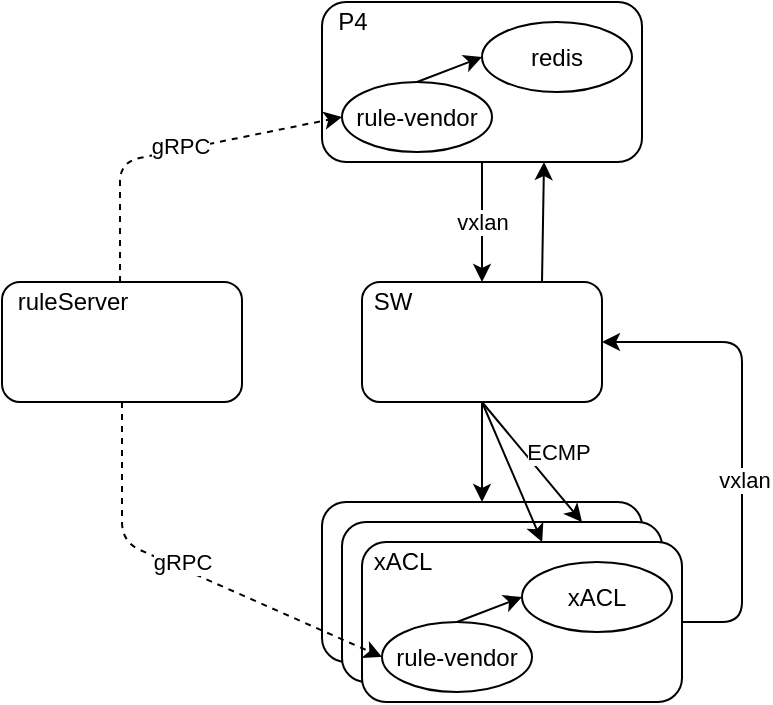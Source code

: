 <mxfile version="13.6.2" type="github">
  <diagram id="ngos67WksiNDZWhV-5QB" name="第 1 页">
    <mxGraphModel dx="1426" dy="771" grid="1" gridSize="10" guides="1" tooltips="1" connect="1" arrows="1" fold="1" page="1" pageScale="1" pageWidth="827" pageHeight="1169" math="0" shadow="0">
      <root>
        <mxCell id="0" />
        <mxCell id="1" parent="0" />
        <mxCell id="HGJcFOvtPp4a2hEMo1Yd-1" value="" style="rounded=1;whiteSpace=wrap;html=1;" vertex="1" parent="1">
          <mxGeometry x="270" y="120" width="160" height="80" as="geometry" />
        </mxCell>
        <mxCell id="HGJcFOvtPp4a2hEMo1Yd-2" value="P4" style="text;html=1;align=center;verticalAlign=middle;resizable=0;points=[];autosize=1;" vertex="1" parent="1">
          <mxGeometry x="270" y="120" width="30" height="20" as="geometry" />
        </mxCell>
        <mxCell id="HGJcFOvtPp4a2hEMo1Yd-3" value="" style="rounded=1;whiteSpace=wrap;html=1;" vertex="1" parent="1">
          <mxGeometry x="290" y="260" width="120" height="60" as="geometry" />
        </mxCell>
        <mxCell id="HGJcFOvtPp4a2hEMo1Yd-4" value="SW" style="text;html=1;align=center;verticalAlign=middle;resizable=0;points=[];autosize=1;" vertex="1" parent="1">
          <mxGeometry x="290" y="260" width="30" height="20" as="geometry" />
        </mxCell>
        <mxCell id="HGJcFOvtPp4a2hEMo1Yd-5" value="" style="rounded=1;whiteSpace=wrap;html=1;" vertex="1" parent="1">
          <mxGeometry x="270" y="370" width="160" height="80" as="geometry" />
        </mxCell>
        <mxCell id="HGJcFOvtPp4a2hEMo1Yd-9" value="rule-vendor" style="ellipse;whiteSpace=wrap;html=1;" vertex="1" parent="1">
          <mxGeometry x="280" y="410" width="75" height="35" as="geometry" />
        </mxCell>
        <mxCell id="HGJcFOvtPp4a2hEMo1Yd-10" value="rule-vendor" style="ellipse;whiteSpace=wrap;html=1;" vertex="1" parent="1">
          <mxGeometry x="280" y="160" width="75" height="35" as="geometry" />
        </mxCell>
        <mxCell id="HGJcFOvtPp4a2hEMo1Yd-11" value="redis" style="ellipse;whiteSpace=wrap;html=1;" vertex="1" parent="1">
          <mxGeometry x="350" y="130" width="75" height="35" as="geometry" />
        </mxCell>
        <mxCell id="HGJcFOvtPp4a2hEMo1Yd-15" value="xACL" style="ellipse;whiteSpace=wrap;html=1;" vertex="1" parent="1">
          <mxGeometry x="350" y="380" width="75" height="35" as="geometry" />
        </mxCell>
        <mxCell id="HGJcFOvtPp4a2hEMo1Yd-16" value="" style="endArrow=classic;html=1;entryX=0;entryY=0.5;entryDx=0;entryDy=0;exitX=0.5;exitY=0;exitDx=0;exitDy=0;" edge="1" parent="1" source="HGJcFOvtPp4a2hEMo1Yd-9" target="HGJcFOvtPp4a2hEMo1Yd-15">
          <mxGeometry width="50" height="50" relative="1" as="geometry">
            <mxPoint x="390" y="390" as="sourcePoint" />
            <mxPoint x="440" y="340" as="targetPoint" />
          </mxGeometry>
        </mxCell>
        <mxCell id="HGJcFOvtPp4a2hEMo1Yd-17" value="" style="endArrow=classic;html=1;entryX=0;entryY=0.5;entryDx=0;entryDy=0;exitX=0.5;exitY=0;exitDx=0;exitDy=0;" edge="1" parent="1" source="HGJcFOvtPp4a2hEMo1Yd-10" target="HGJcFOvtPp4a2hEMo1Yd-11">
          <mxGeometry width="50" height="50" relative="1" as="geometry">
            <mxPoint x="327.5" y="450" as="sourcePoint" />
            <mxPoint x="360" y="437.5" as="targetPoint" />
          </mxGeometry>
        </mxCell>
        <mxCell id="HGJcFOvtPp4a2hEMo1Yd-18" value="" style="endArrow=classic;html=1;exitX=0.5;exitY=1;exitDx=0;exitDy=0;" edge="1" parent="1" source="HGJcFOvtPp4a2hEMo1Yd-1" target="HGJcFOvtPp4a2hEMo1Yd-3">
          <mxGeometry width="50" height="50" relative="1" as="geometry">
            <mxPoint x="390" y="420" as="sourcePoint" />
            <mxPoint x="440" y="370" as="targetPoint" />
          </mxGeometry>
        </mxCell>
        <mxCell id="HGJcFOvtPp4a2hEMo1Yd-19" value="vxlan" style="edgeLabel;html=1;align=center;verticalAlign=middle;resizable=0;points=[];" vertex="1" connectable="0" parent="HGJcFOvtPp4a2hEMo1Yd-18">
          <mxGeometry relative="1" as="geometry">
            <mxPoint as="offset" />
          </mxGeometry>
        </mxCell>
        <mxCell id="HGJcFOvtPp4a2hEMo1Yd-20" value="" style="rounded=1;whiteSpace=wrap;html=1;" vertex="1" parent="1">
          <mxGeometry x="280" y="380" width="160" height="80" as="geometry" />
        </mxCell>
        <mxCell id="HGJcFOvtPp4a2hEMo1Yd-22" value="rule-vendor" style="ellipse;whiteSpace=wrap;html=1;" vertex="1" parent="1">
          <mxGeometry x="290" y="420" width="75" height="35" as="geometry" />
        </mxCell>
        <mxCell id="HGJcFOvtPp4a2hEMo1Yd-23" value="xACL" style="ellipse;whiteSpace=wrap;html=1;" vertex="1" parent="1">
          <mxGeometry x="360" y="390" width="75" height="35" as="geometry" />
        </mxCell>
        <mxCell id="HGJcFOvtPp4a2hEMo1Yd-24" value="" style="endArrow=classic;html=1;entryX=0;entryY=0.5;entryDx=0;entryDy=0;exitX=0.5;exitY=0;exitDx=0;exitDy=0;" edge="1" source="HGJcFOvtPp4a2hEMo1Yd-22" target="HGJcFOvtPp4a2hEMo1Yd-23" parent="1">
          <mxGeometry width="50" height="50" relative="1" as="geometry">
            <mxPoint x="400" y="400" as="sourcePoint" />
            <mxPoint x="450" y="350" as="targetPoint" />
          </mxGeometry>
        </mxCell>
        <mxCell id="HGJcFOvtPp4a2hEMo1Yd-25" value="" style="rounded=1;whiteSpace=wrap;html=1;" vertex="1" parent="1">
          <mxGeometry x="290" y="390" width="160" height="80" as="geometry" />
        </mxCell>
        <mxCell id="HGJcFOvtPp4a2hEMo1Yd-26" value="xACL" style="text;html=1;align=center;verticalAlign=middle;resizable=0;points=[];autosize=1;" vertex="1" parent="1">
          <mxGeometry x="290" y="390" width="40" height="20" as="geometry" />
        </mxCell>
        <mxCell id="HGJcFOvtPp4a2hEMo1Yd-27" value="rule-vendor" style="ellipse;whiteSpace=wrap;html=1;" vertex="1" parent="1">
          <mxGeometry x="300" y="430" width="75" height="35" as="geometry" />
        </mxCell>
        <mxCell id="HGJcFOvtPp4a2hEMo1Yd-28" value="xACL" style="ellipse;whiteSpace=wrap;html=1;" vertex="1" parent="1">
          <mxGeometry x="370" y="400" width="75" height="35" as="geometry" />
        </mxCell>
        <mxCell id="HGJcFOvtPp4a2hEMo1Yd-29" value="" style="endArrow=classic;html=1;entryX=0;entryY=0.5;entryDx=0;entryDy=0;exitX=0.5;exitY=0;exitDx=0;exitDy=0;" edge="1" source="HGJcFOvtPp4a2hEMo1Yd-27" target="HGJcFOvtPp4a2hEMo1Yd-28" parent="1">
          <mxGeometry width="50" height="50" relative="1" as="geometry">
            <mxPoint x="410" y="410" as="sourcePoint" />
            <mxPoint x="460" y="360" as="targetPoint" />
          </mxGeometry>
        </mxCell>
        <mxCell id="HGJcFOvtPp4a2hEMo1Yd-30" value="" style="endArrow=classic;html=1;exitX=0.5;exitY=1;exitDx=0;exitDy=0;entryX=0.75;entryY=0;entryDx=0;entryDy=0;" edge="1" parent="1" source="HGJcFOvtPp4a2hEMo1Yd-3" target="HGJcFOvtPp4a2hEMo1Yd-20">
          <mxGeometry width="50" height="50" relative="1" as="geometry">
            <mxPoint x="390" y="420" as="sourcePoint" />
            <mxPoint x="440" y="370" as="targetPoint" />
          </mxGeometry>
        </mxCell>
        <mxCell id="HGJcFOvtPp4a2hEMo1Yd-33" value="ECMP" style="edgeLabel;html=1;align=center;verticalAlign=middle;resizable=0;points=[];" vertex="1" connectable="0" parent="HGJcFOvtPp4a2hEMo1Yd-30">
          <mxGeometry x="-0.131" y="2" relative="1" as="geometry">
            <mxPoint x="14.2" as="offset" />
          </mxGeometry>
        </mxCell>
        <mxCell id="HGJcFOvtPp4a2hEMo1Yd-31" value="" style="endArrow=classic;html=1;exitX=0.5;exitY=1;exitDx=0;exitDy=0;" edge="1" parent="1" target="HGJcFOvtPp4a2hEMo1Yd-5">
          <mxGeometry width="50" height="50" relative="1" as="geometry">
            <mxPoint x="350" y="320" as="sourcePoint" />
            <mxPoint x="400" y="380" as="targetPoint" />
          </mxGeometry>
        </mxCell>
        <mxCell id="HGJcFOvtPp4a2hEMo1Yd-32" value="" style="endArrow=classic;html=1;exitX=0.5;exitY=1;exitDx=0;exitDy=0;entryX=0.563;entryY=0;entryDx=0;entryDy=0;entryPerimeter=0;" edge="1" parent="1" target="HGJcFOvtPp4a2hEMo1Yd-25">
          <mxGeometry width="50" height="50" relative="1" as="geometry">
            <mxPoint x="350" y="320" as="sourcePoint" />
            <mxPoint x="350" y="370" as="targetPoint" />
          </mxGeometry>
        </mxCell>
        <mxCell id="HGJcFOvtPp4a2hEMo1Yd-34" value="" style="rounded=1;whiteSpace=wrap;html=1;" vertex="1" parent="1">
          <mxGeometry x="110" y="260" width="120" height="60" as="geometry" />
        </mxCell>
        <mxCell id="HGJcFOvtPp4a2hEMo1Yd-35" value="ruleServer" style="text;html=1;align=center;verticalAlign=middle;resizable=0;points=[];autosize=1;" vertex="1" parent="1">
          <mxGeometry x="110" y="260" width="70" height="20" as="geometry" />
        </mxCell>
        <mxCell id="HGJcFOvtPp4a2hEMo1Yd-36" value="" style="endArrow=classic;html=1;exitX=0.5;exitY=1;exitDx=0;exitDy=0;entryX=0;entryY=0.5;entryDx=0;entryDy=0;dashed=1;" edge="1" parent="1" source="HGJcFOvtPp4a2hEMo1Yd-34" target="HGJcFOvtPp4a2hEMo1Yd-27">
          <mxGeometry width="50" height="50" relative="1" as="geometry">
            <mxPoint x="390" y="420" as="sourcePoint" />
            <mxPoint x="440" y="370" as="targetPoint" />
            <Array as="points">
              <mxPoint x="170" y="390" />
            </Array>
          </mxGeometry>
        </mxCell>
        <mxCell id="HGJcFOvtPp4a2hEMo1Yd-37" value="" style="endArrow=classic;html=1;dashed=1;exitX=0.843;exitY=0;exitDx=0;exitDy=0;exitPerimeter=0;entryX=0;entryY=0.5;entryDx=0;entryDy=0;" edge="1" parent="1" source="HGJcFOvtPp4a2hEMo1Yd-35" target="HGJcFOvtPp4a2hEMo1Yd-10">
          <mxGeometry width="50" height="50" relative="1" as="geometry">
            <mxPoint x="390" y="420" as="sourcePoint" />
            <mxPoint x="440" y="370" as="targetPoint" />
            <Array as="points">
              <mxPoint x="169" y="200" />
            </Array>
          </mxGeometry>
        </mxCell>
        <mxCell id="HGJcFOvtPp4a2hEMo1Yd-38" value="gRPC" style="edgeLabel;html=1;align=center;verticalAlign=middle;resizable=0;points=[];" vertex="1" connectable="0" parent="HGJcFOvtPp4a2hEMo1Yd-37">
          <mxGeometry x="-0.307" y="-31" relative="1" as="geometry">
            <mxPoint x="24" y="-39" as="offset" />
          </mxGeometry>
        </mxCell>
        <mxCell id="HGJcFOvtPp4a2hEMo1Yd-39" value="gRPC" style="edgeLabel;html=1;align=center;verticalAlign=middle;resizable=0;points=[];" vertex="1" connectable="0" parent="HGJcFOvtPp4a2hEMo1Yd-37">
          <mxGeometry x="-0.307" y="-31" relative="1" as="geometry">
            <mxPoint x="24.84" y="169.62" as="offset" />
          </mxGeometry>
        </mxCell>
        <mxCell id="HGJcFOvtPp4a2hEMo1Yd-40" value="" style="endArrow=classic;html=1;exitX=1;exitY=0.5;exitDx=0;exitDy=0;entryX=1;entryY=0.5;entryDx=0;entryDy=0;" edge="1" parent="1" source="HGJcFOvtPp4a2hEMo1Yd-25" target="HGJcFOvtPp4a2hEMo1Yd-3">
          <mxGeometry width="50" height="50" relative="1" as="geometry">
            <mxPoint x="390" y="420" as="sourcePoint" />
            <mxPoint x="440" y="370" as="targetPoint" />
            <Array as="points">
              <mxPoint x="480" y="430" />
              <mxPoint x="480" y="290" />
            </Array>
          </mxGeometry>
        </mxCell>
        <mxCell id="HGJcFOvtPp4a2hEMo1Yd-41" value="vxlan" style="edgeLabel;html=1;align=center;verticalAlign=middle;resizable=0;points=[];" vertex="1" connectable="0" parent="HGJcFOvtPp4a2hEMo1Yd-40">
          <mxGeometry x="-0.158" y="-1" relative="1" as="geometry">
            <mxPoint as="offset" />
          </mxGeometry>
        </mxCell>
        <mxCell id="HGJcFOvtPp4a2hEMo1Yd-42" value="" style="endArrow=classic;html=1;exitX=0.75;exitY=0;exitDx=0;exitDy=0;" edge="1" parent="1" source="HGJcFOvtPp4a2hEMo1Yd-3">
          <mxGeometry width="50" height="50" relative="1" as="geometry">
            <mxPoint x="390" y="420" as="sourcePoint" />
            <mxPoint x="381" y="200" as="targetPoint" />
          </mxGeometry>
        </mxCell>
      </root>
    </mxGraphModel>
  </diagram>
</mxfile>
